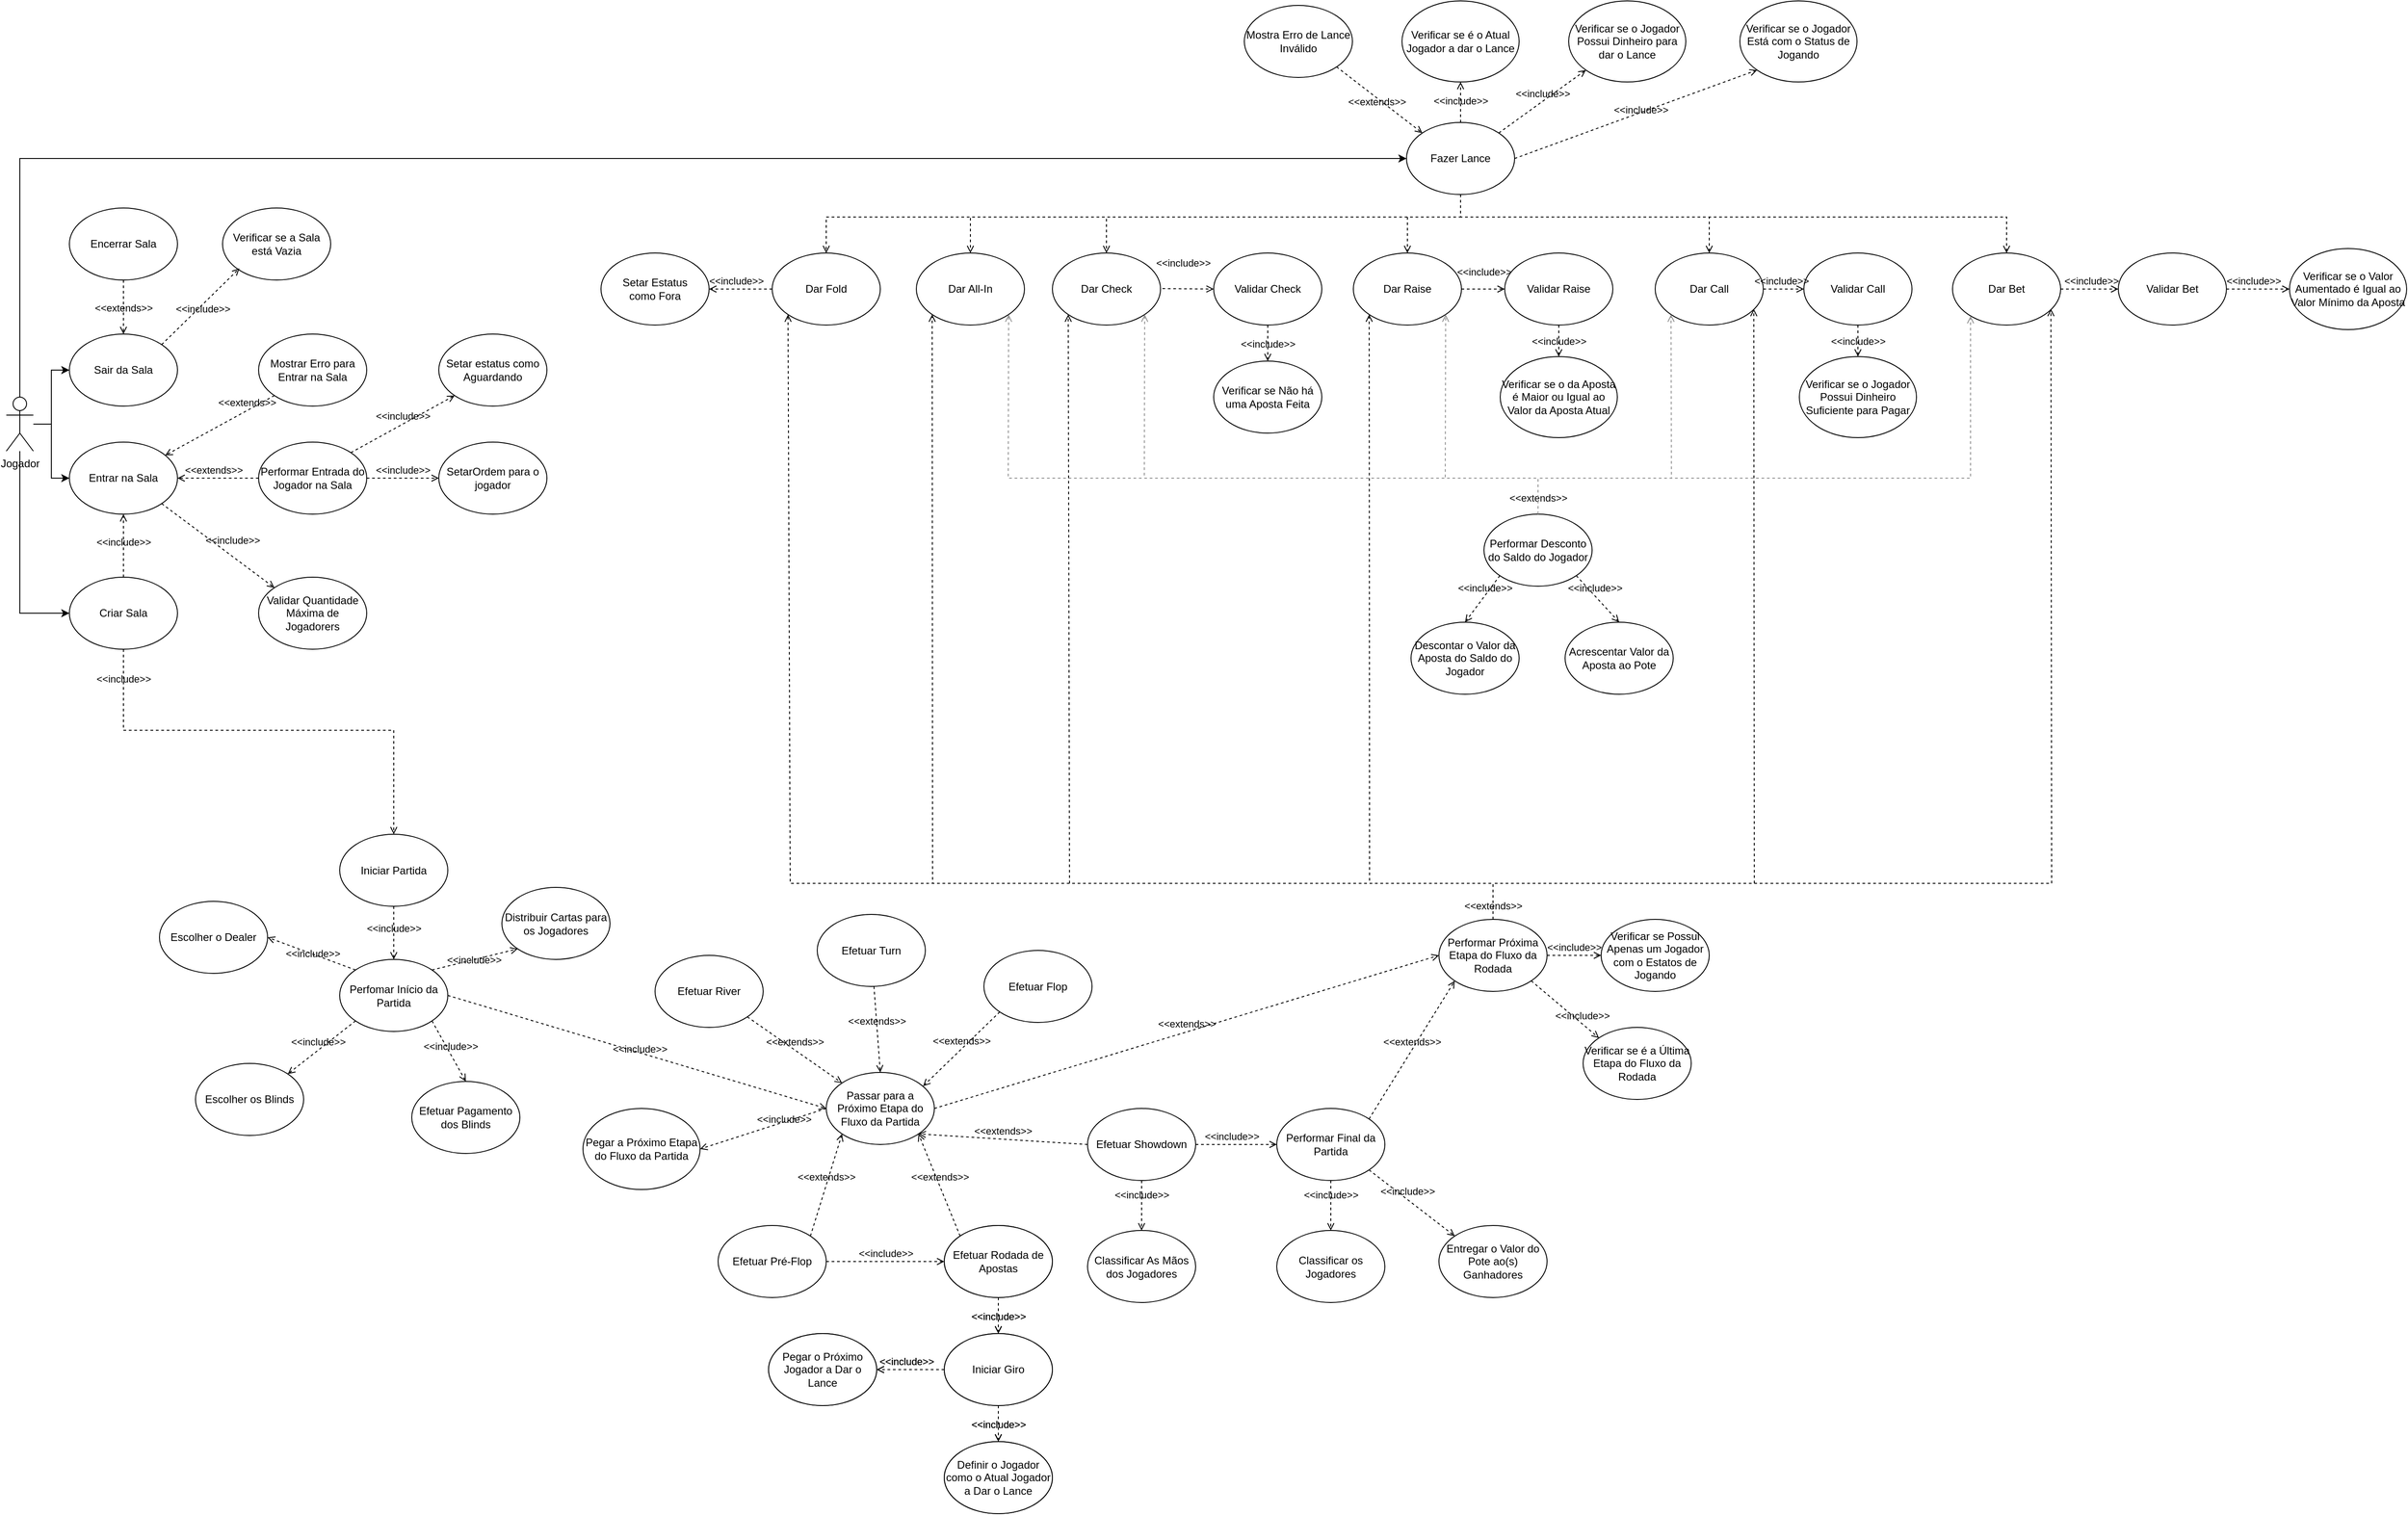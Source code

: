 <mxfile version="21.6.9" type="github">
  <diagram name="Main" id="rut9_6CQOEPtHjp8Rf0L">
    <mxGraphModel dx="1200" dy="1679" grid="1" gridSize="10" guides="1" tooltips="1" connect="1" arrows="1" fold="1" page="1" pageScale="1" pageWidth="850" pageHeight="1100" math="0" shadow="0">
      <root>
        <mxCell id="0" />
        <mxCell id="1" parent="0" />
        <mxCell id="spJ10TGmZAzzF4JB76id-33" style="edgeStyle=orthogonalEdgeStyle;rounded=0;orthogonalLoop=1;jettySize=auto;html=1;entryX=0;entryY=0.5;entryDx=0;entryDy=0;" parent="1" source="spJ10TGmZAzzF4JB76id-1" target="spJ10TGmZAzzF4JB76id-3" edge="1">
          <mxGeometry relative="1" as="geometry" />
        </mxCell>
        <mxCell id="spJ10TGmZAzzF4JB76id-34" style="edgeStyle=orthogonalEdgeStyle;rounded=0;orthogonalLoop=1;jettySize=auto;html=1;entryX=0;entryY=0.5;entryDx=0;entryDy=0;" parent="1" source="spJ10TGmZAzzF4JB76id-1" target="spJ10TGmZAzzF4JB76id-2" edge="1">
          <mxGeometry relative="1" as="geometry">
            <Array as="points">
              <mxPoint x="120" y="340" />
              <mxPoint x="120" y="400" />
            </Array>
          </mxGeometry>
        </mxCell>
        <mxCell id="spJ10TGmZAzzF4JB76id-35" style="edgeStyle=orthogonalEdgeStyle;rounded=0;orthogonalLoop=1;jettySize=auto;html=1;entryX=0;entryY=0.5;entryDx=0;entryDy=0;" parent="1" source="spJ10TGmZAzzF4JB76id-1" target="spJ10TGmZAzzF4JB76id-5" edge="1">
          <mxGeometry relative="1" as="geometry">
            <Array as="points">
              <mxPoint x="85" y="45" />
            </Array>
          </mxGeometry>
        </mxCell>
        <mxCell id="1RWsdQzD09i4ip1Iz8b1-26" style="edgeStyle=orthogonalEdgeStyle;rounded=0;orthogonalLoop=1;jettySize=auto;html=1;entryX=0;entryY=0.5;entryDx=0;entryDy=0;" parent="1" source="spJ10TGmZAzzF4JB76id-1" target="spJ10TGmZAzzF4JB76id-4" edge="1">
          <mxGeometry relative="1" as="geometry">
            <Array as="points">
              <mxPoint x="85" y="550" />
            </Array>
          </mxGeometry>
        </mxCell>
        <mxCell id="spJ10TGmZAzzF4JB76id-1" value="Jogador&lt;br&gt;" style="shape=umlActor;verticalLabelPosition=bottom;verticalAlign=top;html=1;outlineConnect=0;" parent="1" vertex="1">
          <mxGeometry x="70" y="310" width="30" height="60" as="geometry" />
        </mxCell>
        <mxCell id="spJ10TGmZAzzF4JB76id-2" value="Entrar na Sala" style="ellipse;whiteSpace=wrap;html=1;" parent="1" vertex="1">
          <mxGeometry x="140" y="360" width="120" height="80" as="geometry" />
        </mxCell>
        <mxCell id="spJ10TGmZAzzF4JB76id-3" value="Sair da Sala" style="ellipse;whiteSpace=wrap;html=1;" parent="1" vertex="1">
          <mxGeometry x="140" y="240" width="120" height="80" as="geometry" />
        </mxCell>
        <mxCell id="spJ10TGmZAzzF4JB76id-4" value="Criar Sala" style="ellipse;whiteSpace=wrap;html=1;" parent="1" vertex="1">
          <mxGeometry x="140" y="510" width="120" height="80" as="geometry" />
        </mxCell>
        <mxCell id="spJ10TGmZAzzF4JB76id-5" value="Fazer Lance" style="ellipse;whiteSpace=wrap;html=1;" parent="1" vertex="1">
          <mxGeometry x="1624" y="5" width="120" height="80" as="geometry" />
        </mxCell>
        <mxCell id="spJ10TGmZAzzF4JB76id-7" value="Encerrar Sala" style="ellipse;whiteSpace=wrap;html=1;" parent="1" vertex="1">
          <mxGeometry x="140" y="100" width="120" height="80" as="geometry" />
        </mxCell>
        <mxCell id="spJ10TGmZAzzF4JB76id-10" value="Verificar se a Sala está Vazia" style="ellipse;whiteSpace=wrap;html=1;" parent="1" vertex="1">
          <mxGeometry x="310" y="100" width="120" height="80" as="geometry" />
        </mxCell>
        <mxCell id="spJ10TGmZAzzF4JB76id-11" value="Validar Quantidade Máxima de Jogadorers" style="ellipse;whiteSpace=wrap;html=1;" parent="1" vertex="1">
          <mxGeometry x="350" y="510" width="120" height="80" as="geometry" />
        </mxCell>
        <mxCell id="spJ10TGmZAzzF4JB76id-12" value="Mostrar Erro para Entrar na Sala" style="ellipse;whiteSpace=wrap;html=1;" parent="1" vertex="1">
          <mxGeometry x="350" y="240" width="120" height="80" as="geometry" />
        </mxCell>
        <mxCell id="spJ10TGmZAzzF4JB76id-13" value="Mostra Erro de Lance Inválido" style="ellipse;whiteSpace=wrap;html=1;" parent="1" vertex="1">
          <mxGeometry x="1444" y="-125" width="120" height="80" as="geometry" />
        </mxCell>
        <mxCell id="spJ10TGmZAzzF4JB76id-14" value="Verificar se é o Atual Jogador a dar o Lance" style="ellipse;whiteSpace=wrap;html=1;" parent="1" vertex="1">
          <mxGeometry x="1619" y="-130" width="130" height="90" as="geometry" />
        </mxCell>
        <mxCell id="spJ10TGmZAzzF4JB76id-15" value="Verificar se o Jogador Possui Dinheiro para dar o Lance" style="ellipse;whiteSpace=wrap;html=1;" parent="1" vertex="1">
          <mxGeometry x="1804" y="-130" width="130" height="90" as="geometry" />
        </mxCell>
        <mxCell id="spJ10TGmZAzzF4JB76id-16" value="Verificar se o Jogador Está com o Status de Jogando" style="ellipse;whiteSpace=wrap;html=1;" parent="1" vertex="1">
          <mxGeometry x="1994" y="-130" width="130" height="90" as="geometry" />
        </mxCell>
        <mxCell id="spJ10TGmZAzzF4JB76id-17" value="Dar Check" style="ellipse;whiteSpace=wrap;html=1;" parent="1" vertex="1">
          <mxGeometry x="1231" y="150" width="120" height="80" as="geometry" />
        </mxCell>
        <mxCell id="spJ10TGmZAzzF4JB76id-18" value="Dar Fold" style="ellipse;whiteSpace=wrap;html=1;" parent="1" vertex="1">
          <mxGeometry x="920" y="150" width="120" height="80" as="geometry" />
        </mxCell>
        <mxCell id="spJ10TGmZAzzF4JB76id-19" value="Dar Raise" style="ellipse;whiteSpace=wrap;html=1;" parent="1" vertex="1">
          <mxGeometry x="1565" y="150" width="120" height="80" as="geometry" />
        </mxCell>
        <mxCell id="spJ10TGmZAzzF4JB76id-20" value="Dar Call" style="ellipse;whiteSpace=wrap;html=1;" parent="1" vertex="1">
          <mxGeometry x="1900" y="150" width="120" height="80" as="geometry" />
        </mxCell>
        <mxCell id="spJ10TGmZAzzF4JB76id-21" value="Dar All-In" style="ellipse;whiteSpace=wrap;html=1;" parent="1" vertex="1">
          <mxGeometry x="1080" y="150" width="120" height="80" as="geometry" />
        </mxCell>
        <mxCell id="spJ10TGmZAzzF4JB76id-22" value="Dar Bet" style="ellipse;whiteSpace=wrap;html=1;" parent="1" vertex="1">
          <mxGeometry x="2230" y="150" width="120" height="80" as="geometry" />
        </mxCell>
        <mxCell id="spJ10TGmZAzzF4JB76id-23" value="Validar Check" style="ellipse;whiteSpace=wrap;html=1;" parent="1" vertex="1">
          <mxGeometry x="1410" y="150" width="120" height="80" as="geometry" />
        </mxCell>
        <mxCell id="spJ10TGmZAzzF4JB76id-24" value="Validar Raise" style="ellipse;whiteSpace=wrap;html=1;" parent="1" vertex="1">
          <mxGeometry x="1733" y="150" width="120" height="80" as="geometry" />
        </mxCell>
        <mxCell id="spJ10TGmZAzzF4JB76id-25" value="Verificar se Não há uma Aposta Feita" style="ellipse;whiteSpace=wrap;html=1;" parent="1" vertex="1">
          <mxGeometry x="1410" y="270" width="120" height="80" as="geometry" />
        </mxCell>
        <mxCell id="spJ10TGmZAzzF4JB76id-26" value="Verificar se o da Aposta é Maior ou Igual ao Valor da Aposta Atual" style="ellipse;whiteSpace=wrap;html=1;" parent="1" vertex="1">
          <mxGeometry x="1728" y="265" width="130" height="90" as="geometry" />
        </mxCell>
        <mxCell id="spJ10TGmZAzzF4JB76id-27" value="Validar Call" style="ellipse;whiteSpace=wrap;html=1;" parent="1" vertex="1">
          <mxGeometry x="2065" y="150" width="120" height="80" as="geometry" />
        </mxCell>
        <mxCell id="spJ10TGmZAzzF4JB76id-28" value="Verificar se o Jogador Possui Dinheiro Suficiente para Pagar" style="ellipse;whiteSpace=wrap;html=1;" parent="1" vertex="1">
          <mxGeometry x="2060" y="265" width="130" height="90" as="geometry" />
        </mxCell>
        <mxCell id="spJ10TGmZAzzF4JB76id-29" value="Validar Bet" style="ellipse;whiteSpace=wrap;html=1;" parent="1" vertex="1">
          <mxGeometry x="2414" y="150" width="120" height="80" as="geometry" />
        </mxCell>
        <mxCell id="spJ10TGmZAzzF4JB76id-30" value="Verificar se o Valor Aumentado é Igual ao Valor Mínimo da Aposta" style="ellipse;whiteSpace=wrap;html=1;" parent="1" vertex="1">
          <mxGeometry x="2604" y="145" width="130" height="90" as="geometry" />
        </mxCell>
        <mxCell id="spJ10TGmZAzzF4JB76id-47" value="&amp;lt;&amp;lt;extends&amp;gt;&amp;gt;" style="html=1;verticalAlign=bottom;labelBackgroundColor=none;endArrow=open;endFill=0;dashed=1;rounded=0;exitX=0.5;exitY=1;exitDx=0;exitDy=0;entryX=0.5;entryY=0;entryDx=0;entryDy=0;" parent="1" source="spJ10TGmZAzzF4JB76id-7" target="spJ10TGmZAzzF4JB76id-3" edge="1">
          <mxGeometry x="0.333" width="160" relative="1" as="geometry">
            <mxPoint x="220" y="230" as="sourcePoint" />
            <mxPoint x="380" y="230" as="targetPoint" />
            <mxPoint as="offset" />
          </mxGeometry>
        </mxCell>
        <mxCell id="spJ10TGmZAzzF4JB76id-49" value="&amp;lt;&amp;lt;extends&amp;gt;&amp;gt;" style="html=1;verticalAlign=bottom;labelBackgroundColor=none;endArrow=open;endFill=0;dashed=1;rounded=0;exitX=0;exitY=1;exitDx=0;exitDy=0;" parent="1" source="spJ10TGmZAzzF4JB76id-12" target="spJ10TGmZAzzF4JB76id-2" edge="1">
          <mxGeometry x="-0.5" width="160" relative="1" as="geometry">
            <mxPoint x="345" y="420.0" as="sourcePoint" />
            <mxPoint x="505" y="420.0" as="targetPoint" />
            <mxPoint as="offset" />
          </mxGeometry>
        </mxCell>
        <mxCell id="spJ10TGmZAzzF4JB76id-50" value="&amp;lt;&amp;lt;include&amp;gt;&amp;gt;" style="html=1;verticalAlign=bottom;labelBackgroundColor=none;endArrow=open;endFill=0;dashed=1;rounded=0;" parent="1" target="spJ10TGmZAzzF4JB76id-2" edge="1">
          <mxGeometry x="-0.143" width="160" relative="1" as="geometry">
            <mxPoint x="200" y="510" as="sourcePoint" />
            <mxPoint x="450" y="480.0" as="targetPoint" />
            <mxPoint as="offset" />
          </mxGeometry>
        </mxCell>
        <mxCell id="spJ10TGmZAzzF4JB76id-53" value="&amp;lt;&amp;lt;include&amp;gt;&amp;gt;" style="html=1;verticalAlign=bottom;labelBackgroundColor=none;endArrow=open;endFill=0;dashed=1;rounded=0;entryX=0;entryY=0;entryDx=0;entryDy=0;exitX=1;exitY=1;exitDx=0;exitDy=0;" parent="1" source="spJ10TGmZAzzF4JB76id-2" target="spJ10TGmZAzzF4JB76id-11" edge="1">
          <mxGeometry x="0.188" y="7" width="160" relative="1" as="geometry">
            <mxPoint x="230" y="510" as="sourcePoint" />
            <mxPoint x="210" y="500" as="targetPoint" />
            <mxPoint as="offset" />
            <Array as="points" />
          </mxGeometry>
        </mxCell>
        <mxCell id="spJ10TGmZAzzF4JB76id-55" value="&amp;lt;&amp;lt;extends&amp;gt;&amp;gt;" style="html=1;verticalAlign=bottom;labelBackgroundColor=none;endArrow=open;endFill=0;dashed=1;rounded=0;entryX=0;entryY=0;entryDx=0;entryDy=0;exitX=1;exitY=1;exitDx=0;exitDy=0;" parent="1" source="spJ10TGmZAzzF4JB76id-13" target="spJ10TGmZAzzF4JB76id-5" edge="1">
          <mxGeometry x="0.075" y="-10" width="160" relative="1" as="geometry">
            <mxPoint x="1504" y="-40" as="sourcePoint" />
            <mxPoint x="1584" y="-10" as="targetPoint" />
            <mxPoint as="offset" />
          </mxGeometry>
        </mxCell>
        <mxCell id="spJ10TGmZAzzF4JB76id-56" value="&amp;lt;&amp;lt;include&amp;gt;&amp;gt;" style="html=1;verticalAlign=bottom;labelBackgroundColor=none;endArrow=open;endFill=0;dashed=1;rounded=0;exitX=0.5;exitY=0;exitDx=0;exitDy=0;" parent="1" source="spJ10TGmZAzzF4JB76id-5" target="spJ10TGmZAzzF4JB76id-14" edge="1">
          <mxGeometry x="-0.333" width="160" relative="1" as="geometry">
            <mxPoint x="1704" y="40.0" as="sourcePoint" />
            <mxPoint x="1864" y="40.0" as="targetPoint" />
            <mxPoint as="offset" />
          </mxGeometry>
        </mxCell>
        <mxCell id="spJ10TGmZAzzF4JB76id-57" value="&amp;lt;&amp;lt;include&amp;gt;&amp;gt;" style="html=1;verticalAlign=bottom;labelBackgroundColor=none;endArrow=open;endFill=0;dashed=1;rounded=0;exitX=1;exitY=0.5;exitDx=0;exitDy=0;entryX=0;entryY=1;entryDx=0;entryDy=0;" parent="1" source="spJ10TGmZAzzF4JB76id-5" target="spJ10TGmZAzzF4JB76id-16" edge="1">
          <mxGeometry x="0.026" y="-6" width="160" relative="1" as="geometry">
            <mxPoint x="1704" y="40.0" as="sourcePoint" />
            <mxPoint x="1804" y="45" as="targetPoint" />
            <mxPoint as="offset" />
          </mxGeometry>
        </mxCell>
        <mxCell id="spJ10TGmZAzzF4JB76id-59" value="&amp;lt;&amp;lt;include&amp;gt;&amp;gt;" style="html=1;verticalAlign=bottom;labelBackgroundColor=none;endArrow=open;endFill=0;dashed=1;rounded=0;exitX=1;exitY=0;exitDx=0;exitDy=0;entryX=0;entryY=1;entryDx=0;entryDy=0;" parent="1" source="spJ10TGmZAzzF4JB76id-5" target="spJ10TGmZAzzF4JB76id-15" edge="1">
          <mxGeometry width="160" relative="1" as="geometry">
            <mxPoint x="1704" y="40.0" as="sourcePoint" />
            <mxPoint x="1864" y="40.0" as="targetPoint" />
          </mxGeometry>
        </mxCell>
        <mxCell id="spJ10TGmZAzzF4JB76id-60" value="&amp;lt;&amp;lt;include&amp;gt;&amp;gt;" style="html=1;verticalAlign=bottom;labelBackgroundColor=none;endArrow=open;endFill=0;dashed=1;rounded=0;entryX=0.156;entryY=0.838;entryDx=0;entryDy=0;entryPerimeter=0;exitX=1;exitY=0;exitDx=0;exitDy=0;" parent="1" source="spJ10TGmZAzzF4JB76id-3" target="spJ10TGmZAzzF4JB76id-10" edge="1">
          <mxGeometry x="-0.105" y="-10" width="160" relative="1" as="geometry">
            <mxPoint x="200" y="210.0" as="sourcePoint" />
            <mxPoint x="360" y="210.0" as="targetPoint" />
            <mxPoint as="offset" />
          </mxGeometry>
        </mxCell>
        <mxCell id="spJ10TGmZAzzF4JB76id-85" value="&amp;lt;&amp;lt;include&amp;gt;&amp;gt;" style="html=1;verticalAlign=bottom;labelBackgroundColor=none;endArrow=open;endFill=0;dashed=1;rounded=0;exitX=1.018;exitY=0.494;exitDx=0;exitDy=0;entryX=0;entryY=0.5;entryDx=0;entryDy=0;exitPerimeter=0;" parent="1" source="spJ10TGmZAzzF4JB76id-17" target="spJ10TGmZAzzF4JB76id-23" edge="1">
          <mxGeometry x="-0.214" y="20" width="160" relative="1" as="geometry">
            <mxPoint x="1309" y="230" as="sourcePoint" />
            <mxPoint x="1309" y="270" as="targetPoint" />
            <mxPoint as="offset" />
          </mxGeometry>
        </mxCell>
        <mxCell id="spJ10TGmZAzzF4JB76id-86" value="&amp;lt;&amp;lt;include&amp;gt;&amp;gt;" style="html=1;verticalAlign=bottom;labelBackgroundColor=none;endArrow=open;endFill=0;dashed=1;rounded=0;exitX=1;exitY=0.5;exitDx=0;exitDy=0;entryX=0;entryY=0.5;entryDx=0;entryDy=0;" parent="1" source="spJ10TGmZAzzF4JB76id-19" target="spJ10TGmZAzzF4JB76id-24" edge="1">
          <mxGeometry x="0.042" y="10" width="160" relative="1" as="geometry">
            <mxPoint x="1624.78" y="230" as="sourcePoint" />
            <mxPoint x="1624.78" y="270" as="targetPoint" />
            <mxPoint as="offset" />
          </mxGeometry>
        </mxCell>
        <mxCell id="spJ10TGmZAzzF4JB76id-87" value="&amp;lt;&amp;lt;include&amp;gt;&amp;gt;" style="html=1;verticalAlign=bottom;labelBackgroundColor=none;endArrow=open;endFill=0;dashed=1;rounded=0;exitX=1;exitY=0.5;exitDx=0;exitDy=0;entryX=0;entryY=0.5;entryDx=0;entryDy=0;" parent="1" source="spJ10TGmZAzzF4JB76id-20" target="spJ10TGmZAzzF4JB76id-27" edge="1">
          <mxGeometry x="-0.111" width="160" relative="1" as="geometry">
            <mxPoint x="1965.78" y="230" as="sourcePoint" />
            <mxPoint x="1965.78" y="270" as="targetPoint" />
            <mxPoint as="offset" />
          </mxGeometry>
        </mxCell>
        <mxCell id="spJ10TGmZAzzF4JB76id-88" value="&amp;lt;&amp;lt;include&amp;gt;&amp;gt;" style="html=1;verticalAlign=bottom;labelBackgroundColor=none;endArrow=open;endFill=0;dashed=1;rounded=0;exitX=1;exitY=0.5;exitDx=0;exitDy=0;entryX=0;entryY=0.5;entryDx=0;entryDy=0;" parent="1" source="spJ10TGmZAzzF4JB76id-22" target="spJ10TGmZAzzF4JB76id-29" edge="1">
          <mxGeometry x="0.062" width="160" relative="1" as="geometry">
            <mxPoint x="2368" y="190" as="sourcePoint" />
            <mxPoint x="2394" y="190" as="targetPoint" />
            <mxPoint as="offset" />
          </mxGeometry>
        </mxCell>
        <mxCell id="spJ10TGmZAzzF4JB76id-89" value="&amp;lt;&amp;lt;include&amp;gt;&amp;gt;" style="html=1;verticalAlign=bottom;labelBackgroundColor=none;endArrow=open;endFill=0;dashed=1;rounded=0;exitX=0.5;exitY=1;exitDx=0;exitDy=0;entryX=0.5;entryY=0;entryDx=0;entryDy=0;" parent="1" source="spJ10TGmZAzzF4JB76id-23" target="spJ10TGmZAzzF4JB76id-25" edge="1">
          <mxGeometry x="0.5" width="160" relative="1" as="geometry">
            <mxPoint x="1308.79" y="350" as="sourcePoint" />
            <mxPoint x="1308.79" y="390" as="targetPoint" />
            <mxPoint as="offset" />
          </mxGeometry>
        </mxCell>
        <mxCell id="spJ10TGmZAzzF4JB76id-90" value="&amp;lt;&amp;lt;include&amp;gt;&amp;gt;" style="html=1;verticalAlign=bottom;labelBackgroundColor=none;endArrow=open;endFill=0;dashed=1;rounded=0;exitX=0.5;exitY=1;exitDx=0;exitDy=0;" parent="1" source="spJ10TGmZAzzF4JB76id-24" target="spJ10TGmZAzzF4JB76id-26" edge="1">
          <mxGeometry x="0.5" width="160" relative="1" as="geometry">
            <mxPoint x="1636.79" y="350" as="sourcePoint" />
            <mxPoint x="1636.79" y="390" as="targetPoint" />
            <mxPoint as="offset" />
          </mxGeometry>
        </mxCell>
        <mxCell id="spJ10TGmZAzzF4JB76id-92" value="&amp;lt;&amp;lt;include&amp;gt;&amp;gt;" style="html=1;verticalAlign=bottom;labelBackgroundColor=none;endArrow=open;endFill=0;dashed=1;rounded=0;exitX=0.5;exitY=1;exitDx=0;exitDy=0;" parent="1" source="spJ10TGmZAzzF4JB76id-27" target="spJ10TGmZAzzF4JB76id-28" edge="1">
          <mxGeometry x="0.5" width="160" relative="1" as="geometry">
            <mxPoint x="1965.79" y="350" as="sourcePoint" />
            <mxPoint x="1965.79" y="390" as="targetPoint" />
            <mxPoint as="offset" />
          </mxGeometry>
        </mxCell>
        <mxCell id="spJ10TGmZAzzF4JB76id-93" value="&amp;lt;&amp;lt;include&amp;gt;&amp;gt;" style="html=1;verticalAlign=bottom;labelBackgroundColor=none;endArrow=open;endFill=0;dashed=1;rounded=0;exitX=1;exitY=0.5;exitDx=0;exitDy=0;entryX=0;entryY=0.5;entryDx=0;entryDy=0;" parent="1" source="spJ10TGmZAzzF4JB76id-29" target="spJ10TGmZAzzF4JB76id-30" edge="1">
          <mxGeometry x="-0.143" width="160" relative="1" as="geometry">
            <mxPoint x="2307.79" y="350" as="sourcePoint" />
            <mxPoint x="2307.79" y="390" as="targetPoint" />
            <mxPoint as="offset" />
          </mxGeometry>
        </mxCell>
        <mxCell id="Qw0UoMi4cONuNXKJgJ-A-1" value="Setar estatus como Aguardando" style="ellipse;whiteSpace=wrap;html=1;" parent="1" vertex="1">
          <mxGeometry x="550" y="240" width="120" height="80" as="geometry" />
        </mxCell>
        <mxCell id="Qw0UoMi4cONuNXKJgJ-A-2" value="&amp;lt;&amp;lt;extends&amp;gt;&amp;gt;" style="html=1;verticalAlign=bottom;labelBackgroundColor=none;endArrow=open;endFill=0;dashed=1;rounded=0;exitX=0;exitY=0.5;exitDx=0;exitDy=0;entryX=1;entryY=0.5;entryDx=0;entryDy=0;" parent="1" source="Qw0UoMi4cONuNXKJgJ-A-7" target="spJ10TGmZAzzF4JB76id-2" edge="1">
          <mxGeometry x="0.111" width="160" relative="1" as="geometry">
            <mxPoint x="380" y="450" as="sourcePoint" />
            <mxPoint x="540" y="450" as="targetPoint" />
            <mxPoint as="offset" />
          </mxGeometry>
        </mxCell>
        <mxCell id="Qw0UoMi4cONuNXKJgJ-A-3" value="SetarOrdem para o jogador" style="ellipse;whiteSpace=wrap;html=1;" parent="1" vertex="1">
          <mxGeometry x="550" y="360" width="120" height="80" as="geometry" />
        </mxCell>
        <mxCell id="Qw0UoMi4cONuNXKJgJ-A-7" value="Performar Entrada do Jogador na Sala" style="ellipse;whiteSpace=wrap;html=1;" parent="1" vertex="1">
          <mxGeometry x="350" y="360" width="120" height="80" as="geometry" />
        </mxCell>
        <mxCell id="Qw0UoMi4cONuNXKJgJ-A-9" value="&amp;lt;&amp;lt;include&amp;gt;&amp;gt;" style="html=1;verticalAlign=bottom;labelBackgroundColor=none;endArrow=open;endFill=0;dashed=1;rounded=0;exitX=1;exitY=0;exitDx=0;exitDy=0;entryX=0;entryY=1;entryDx=0;entryDy=0;" parent="1" source="Qw0UoMi4cONuNXKJgJ-A-7" target="Qw0UoMi4cONuNXKJgJ-A-1" edge="1">
          <mxGeometry width="160" relative="1" as="geometry">
            <mxPoint x="680" y="360.0" as="sourcePoint" />
            <mxPoint x="840" y="360.0" as="targetPoint" />
          </mxGeometry>
        </mxCell>
        <mxCell id="Qw0UoMi4cONuNXKJgJ-A-10" value="&amp;lt;&amp;lt;include&amp;gt;&amp;gt;" style="html=1;verticalAlign=bottom;labelBackgroundColor=none;endArrow=open;endFill=0;dashed=1;rounded=0;exitX=1;exitY=0.5;exitDx=0;exitDy=0;" parent="1" source="Qw0UoMi4cONuNXKJgJ-A-7" target="Qw0UoMi4cONuNXKJgJ-A-3" edge="1">
          <mxGeometry width="160" relative="1" as="geometry">
            <mxPoint x="480" y="410" as="sourcePoint" />
            <mxPoint x="550" y="410" as="targetPoint" />
            <mxPoint as="offset" />
          </mxGeometry>
        </mxCell>
        <mxCell id="1RWsdQzD09i4ip1Iz8b1-1" value="Setar Estatus como&amp;nbsp;Fora" style="ellipse;whiteSpace=wrap;html=1;" parent="1" vertex="1">
          <mxGeometry x="730" y="150" width="120" height="80" as="geometry" />
        </mxCell>
        <mxCell id="1RWsdQzD09i4ip1Iz8b1-3" value="&amp;lt;&amp;lt;include&amp;gt;&amp;gt;" style="html=1;verticalAlign=bottom;labelBackgroundColor=none;endArrow=open;endFill=0;dashed=1;rounded=0;exitX=0;exitY=0.5;exitDx=0;exitDy=0;entryX=1;entryY=0.5;entryDx=0;entryDy=0;" parent="1" source="spJ10TGmZAzzF4JB76id-18" target="1RWsdQzD09i4ip1Iz8b1-1" edge="1">
          <mxGeometry x="0.143" width="160" relative="1" as="geometry">
            <mxPoint x="1118.79" y="390" as="sourcePoint" />
            <mxPoint x="1118.79" y="430" as="targetPoint" />
            <mxPoint as="offset" />
          </mxGeometry>
        </mxCell>
        <mxCell id="1RWsdQzD09i4ip1Iz8b1-4" value="Iniciar Partida" style="ellipse;whiteSpace=wrap;html=1;" parent="1" vertex="1">
          <mxGeometry x="440" y="795.5" width="120" height="80" as="geometry" />
        </mxCell>
        <mxCell id="1RWsdQzD09i4ip1Iz8b1-5" value="Escolher o Dealer" style="ellipse;whiteSpace=wrap;html=1;" parent="1" vertex="1">
          <mxGeometry x="240" y="870" width="120" height="80" as="geometry" />
        </mxCell>
        <mxCell id="1RWsdQzD09i4ip1Iz8b1-6" value="Escolher os Blinds" style="ellipse;whiteSpace=wrap;html=1;" parent="1" vertex="1">
          <mxGeometry x="280" y="1050" width="120" height="80" as="geometry" />
        </mxCell>
        <mxCell id="1RWsdQzD09i4ip1Iz8b1-8" value="Perfomar Início da Partida" style="ellipse;whiteSpace=wrap;html=1;" parent="1" vertex="1">
          <mxGeometry x="440" y="934.5" width="120" height="80" as="geometry" />
        </mxCell>
        <mxCell id="1RWsdQzD09i4ip1Iz8b1-9" value="Efetuar Pagamento dos&amp;nbsp;Blinds" style="ellipse;whiteSpace=wrap;html=1;" parent="1" vertex="1">
          <mxGeometry x="520" y="1070" width="120" height="80" as="geometry" />
        </mxCell>
        <mxCell id="1RWsdQzD09i4ip1Iz8b1-10" value="Distribuir Cartas para os Jogadores" style="ellipse;whiteSpace=wrap;html=1;" parent="1" vertex="1">
          <mxGeometry x="620" y="854.5" width="120" height="80" as="geometry" />
        </mxCell>
        <mxCell id="1RWsdQzD09i4ip1Iz8b1-11" value="Efetuar Pré-Flop" style="ellipse;whiteSpace=wrap;html=1;" parent="1" vertex="1">
          <mxGeometry x="860" y="1230" width="120" height="80" as="geometry" />
        </mxCell>
        <mxCell id="1RWsdQzD09i4ip1Iz8b1-12" value="Efetuar Flop" style="ellipse;whiteSpace=wrap;html=1;" parent="1" vertex="1">
          <mxGeometry x="1155" y="924.5" width="120" height="80" as="geometry" />
        </mxCell>
        <mxCell id="1RWsdQzD09i4ip1Iz8b1-13" value="Efetuar Rodada de Apostas" style="ellipse;whiteSpace=wrap;html=1;" parent="1" vertex="1">
          <mxGeometry x="1111" y="1230" width="120" height="80" as="geometry" />
        </mxCell>
        <mxCell id="1RWsdQzD09i4ip1Iz8b1-14" value="Efetuar Turn" style="ellipse;whiteSpace=wrap;html=1;" parent="1" vertex="1">
          <mxGeometry x="970" y="884.5" width="120" height="80" as="geometry" />
        </mxCell>
        <mxCell id="1RWsdQzD09i4ip1Iz8b1-15" value="Efetuar River" style="ellipse;whiteSpace=wrap;html=1;" parent="1" vertex="1">
          <mxGeometry x="790" y="930" width="120" height="80" as="geometry" />
        </mxCell>
        <mxCell id="1RWsdQzD09i4ip1Iz8b1-16" value="Efetuar Showdown" style="ellipse;whiteSpace=wrap;html=1;" parent="1" vertex="1">
          <mxGeometry x="1270" y="1100" width="120" height="80" as="geometry" />
        </mxCell>
        <mxCell id="1RWsdQzD09i4ip1Iz8b1-17" value="&amp;lt;&amp;lt;include&amp;gt;&amp;gt;" style="html=1;verticalAlign=bottom;labelBackgroundColor=none;endArrow=open;endFill=0;dashed=1;rounded=0;exitX=0.5;exitY=1;exitDx=0;exitDy=0;entryX=0.5;entryY=0;entryDx=0;entryDy=0;" parent="1" source="spJ10TGmZAzzF4JB76id-4" target="1RWsdQzD09i4ip1Iz8b1-4" edge="1">
          <mxGeometry x="-0.833" width="160" relative="1" as="geometry">
            <mxPoint x="210" y="520" as="sourcePoint" />
            <mxPoint x="260" y="600" as="targetPoint" />
            <mxPoint as="offset" />
            <Array as="points">
              <mxPoint x="200" y="680" />
              <mxPoint x="500" y="680" />
            </Array>
          </mxGeometry>
        </mxCell>
        <mxCell id="1RWsdQzD09i4ip1Iz8b1-18" value="&amp;lt;&amp;lt;include&amp;gt;&amp;gt;" style="html=1;verticalAlign=bottom;labelBackgroundColor=none;endArrow=open;endFill=0;dashed=1;rounded=0;exitX=0.5;exitY=1;exitDx=0;exitDy=0;" parent="1" source="1RWsdQzD09i4ip1Iz8b1-4" target="1RWsdQzD09i4ip1Iz8b1-8" edge="1">
          <mxGeometry x="0.114" width="160" relative="1" as="geometry">
            <mxPoint x="790" y="905.5" as="sourcePoint" />
            <mxPoint x="440" y="815.5" as="targetPoint" />
            <mxPoint as="offset" />
          </mxGeometry>
        </mxCell>
        <mxCell id="1RWsdQzD09i4ip1Iz8b1-28" value="&amp;lt;&amp;lt;include&amp;gt;&amp;gt;" style="html=1;verticalAlign=bottom;labelBackgroundColor=none;endArrow=open;endFill=0;dashed=1;rounded=0;exitX=0;exitY=0;exitDx=0;exitDy=0;entryX=1;entryY=0.5;entryDx=0;entryDy=0;" parent="1" source="1RWsdQzD09i4ip1Iz8b1-8" target="1RWsdQzD09i4ip1Iz8b1-5" edge="1">
          <mxGeometry x="-0.09" y="8" width="160" relative="1" as="geometry">
            <mxPoint x="510" y="885.5" as="sourcePoint" />
            <mxPoint x="510" y="944.5" as="targetPoint" />
            <mxPoint as="offset" />
          </mxGeometry>
        </mxCell>
        <mxCell id="1RWsdQzD09i4ip1Iz8b1-30" value="&amp;lt;&amp;lt;include&amp;gt;&amp;gt;" style="html=1;verticalAlign=bottom;labelBackgroundColor=none;endArrow=open;endFill=0;dashed=1;rounded=0;exitX=0;exitY=1;exitDx=0;exitDy=0;entryX=1;entryY=0;entryDx=0;entryDy=0;" parent="1" source="1RWsdQzD09i4ip1Iz8b1-8" target="1RWsdQzD09i4ip1Iz8b1-6" edge="1">
          <mxGeometry x="0.114" width="160" relative="1" as="geometry">
            <mxPoint x="450" y="984.5" as="sourcePoint" />
            <mxPoint x="350" y="984.5" as="targetPoint" />
            <mxPoint as="offset" />
          </mxGeometry>
        </mxCell>
        <mxCell id="1RWsdQzD09i4ip1Iz8b1-31" value="&amp;lt;&amp;lt;include&amp;gt;&amp;gt;" style="html=1;verticalAlign=bottom;labelBackgroundColor=none;endArrow=open;endFill=0;dashed=1;rounded=0;entryX=0.5;entryY=0;entryDx=0;entryDy=0;exitX=1;exitY=1;exitDx=0;exitDy=0;" parent="1" source="1RWsdQzD09i4ip1Iz8b1-8" target="1RWsdQzD09i4ip1Iz8b1-9" edge="1">
          <mxGeometry x="0.114" width="160" relative="1" as="geometry">
            <mxPoint x="500" y="1014.5" as="sourcePoint" />
            <mxPoint x="332" y="1086.5" as="targetPoint" />
            <mxPoint as="offset" />
          </mxGeometry>
        </mxCell>
        <mxCell id="1RWsdQzD09i4ip1Iz8b1-32" value="&amp;lt;&amp;lt;include&amp;gt;&amp;gt;" style="html=1;verticalAlign=bottom;labelBackgroundColor=none;endArrow=open;endFill=0;dashed=1;rounded=0;exitX=1;exitY=0;exitDx=0;exitDy=0;entryX=0;entryY=1;entryDx=0;entryDy=0;" parent="1" source="1RWsdQzD09i4ip1Iz8b1-8" target="1RWsdQzD09i4ip1Iz8b1-10" edge="1">
          <mxGeometry x="-0.063" y="-9" width="160" relative="1" as="geometry">
            <mxPoint x="468" y="1012.5" as="sourcePoint" />
            <mxPoint x="412" y="1086.5" as="targetPoint" />
            <mxPoint as="offset" />
          </mxGeometry>
        </mxCell>
        <mxCell id="1RWsdQzD09i4ip1Iz8b1-35" value="Passar para a Próximo Etapa do Fluxo da Partida" style="ellipse;whiteSpace=wrap;html=1;" parent="1" vertex="1">
          <mxGeometry x="980" y="1060" width="120" height="80" as="geometry" />
        </mxCell>
        <mxCell id="1RWsdQzD09i4ip1Iz8b1-36" value="Pegar a Próximo Etapa do Fluxo da Partida" style="ellipse;whiteSpace=wrap;html=1;" parent="1" vertex="1">
          <mxGeometry x="710" y="1100" width="130" height="90" as="geometry" />
        </mxCell>
        <mxCell id="1RWsdQzD09i4ip1Iz8b1-37" value="&amp;lt;&amp;lt;include&amp;gt;&amp;gt;" style="html=1;verticalAlign=bottom;labelBackgroundColor=none;endArrow=open;endFill=0;dashed=1;rounded=0;exitX=1;exitY=0.5;exitDx=0;exitDy=0;entryX=0;entryY=0.5;entryDx=0;entryDy=0;" parent="1" target="1RWsdQzD09i4ip1Iz8b1-35" edge="1" source="1RWsdQzD09i4ip1Iz8b1-8">
          <mxGeometry x="0.021" y="-5" width="160" relative="1" as="geometry">
            <mxPoint x="591" y="820" as="sourcePoint" />
            <mxPoint x="679" y="911" as="targetPoint" />
            <mxPoint as="offset" />
          </mxGeometry>
        </mxCell>
        <mxCell id="1RWsdQzD09i4ip1Iz8b1-38" value="&amp;lt;&amp;lt;include&amp;gt;&amp;gt;" style="html=1;verticalAlign=bottom;labelBackgroundColor=none;endArrow=open;endFill=0;dashed=1;rounded=0;exitX=0;exitY=0.5;exitDx=0;exitDy=0;entryX=1;entryY=0.5;entryDx=0;entryDy=0;" parent="1" source="1RWsdQzD09i4ip1Iz8b1-35" target="1RWsdQzD09i4ip1Iz8b1-36" edge="1">
          <mxGeometry x="-0.303" y="6" width="160" relative="1" as="geometry">
            <mxPoint x="772" y="1092" as="sourcePoint" />
            <mxPoint x="950" y="1040" as="targetPoint" />
            <mxPoint as="offset" />
          </mxGeometry>
        </mxCell>
        <mxCell id="1RWsdQzD09i4ip1Iz8b1-39" value="&amp;lt;&amp;lt;extends&amp;gt;&amp;gt;" style="html=1;verticalAlign=bottom;labelBackgroundColor=none;endArrow=open;endFill=0;dashed=1;rounded=0;exitX=1;exitY=0;exitDx=0;exitDy=0;entryX=0;entryY=1;entryDx=0;entryDy=0;" parent="1" source="1RWsdQzD09i4ip1Iz8b1-11" target="1RWsdQzD09i4ip1Iz8b1-35" edge="1">
          <mxGeometry width="160" relative="1" as="geometry">
            <mxPoint x="1212" y="1280" as="sourcePoint" />
            <mxPoint x="1372" y="1280" as="targetPoint" />
          </mxGeometry>
        </mxCell>
        <mxCell id="1RWsdQzD09i4ip1Iz8b1-40" value="&amp;lt;&amp;lt;extends&amp;gt;&amp;gt;" style="html=1;verticalAlign=bottom;labelBackgroundColor=none;endArrow=open;endFill=0;dashed=1;rounded=0;exitX=0;exitY=0;exitDx=0;exitDy=0;entryX=1;entryY=1;entryDx=0;entryDy=0;" parent="1" source="nGyq8Bxn8HwhKrmaXoKY-13" target="1RWsdQzD09i4ip1Iz8b1-35" edge="1">
          <mxGeometry width="160" relative="1" as="geometry">
            <mxPoint x="1244" y="1320" as="sourcePoint" />
            <mxPoint x="1164" y="1140" as="targetPoint" />
          </mxGeometry>
        </mxCell>
        <mxCell id="1RWsdQzD09i4ip1Iz8b1-42" value="&amp;lt;&amp;lt;extends&amp;gt;&amp;gt;" style="html=1;verticalAlign=bottom;labelBackgroundColor=none;endArrow=open;endFill=0;dashed=1;rounded=0;exitX=0;exitY=1;exitDx=0;exitDy=0;entryX=0.896;entryY=0.19;entryDx=0;entryDy=0;entryPerimeter=0;" parent="1" source="1RWsdQzD09i4ip1Iz8b1-12" target="1RWsdQzD09i4ip1Iz8b1-35" edge="1">
          <mxGeometry width="160" relative="1" as="geometry">
            <mxPoint x="1222" y="1255" as="sourcePoint" />
            <mxPoint x="1212" y="1185" as="targetPoint" />
          </mxGeometry>
        </mxCell>
        <mxCell id="1RWsdQzD09i4ip1Iz8b1-43" value="&amp;lt;&amp;lt;extends&amp;gt;&amp;gt;" style="html=1;verticalAlign=bottom;labelBackgroundColor=none;endArrow=open;endFill=0;dashed=1;rounded=0;entryX=0.5;entryY=0;entryDx=0;entryDy=0;" parent="1" source="1RWsdQzD09i4ip1Iz8b1-14" target="1RWsdQzD09i4ip1Iz8b1-35" edge="1">
          <mxGeometry width="160" relative="1" as="geometry">
            <mxPoint x="1284" y="1262" as="sourcePoint" />
            <mxPoint x="1040" y="1060" as="targetPoint" />
          </mxGeometry>
        </mxCell>
        <mxCell id="1RWsdQzD09i4ip1Iz8b1-44" value="&amp;lt;&amp;lt;extends&amp;gt;&amp;gt;" style="html=1;verticalAlign=bottom;labelBackgroundColor=none;endArrow=open;endFill=0;dashed=1;rounded=0;exitX=1;exitY=1;exitDx=0;exitDy=0;entryX=0;entryY=0;entryDx=0;entryDy=0;" parent="1" source="1RWsdQzD09i4ip1Iz8b1-15" target="1RWsdQzD09i4ip1Iz8b1-35" edge="1">
          <mxGeometry width="160" relative="1" as="geometry">
            <mxPoint x="1347" y="1174" as="sourcePoint" />
            <mxPoint x="1040" y="1060" as="targetPoint" />
          </mxGeometry>
        </mxCell>
        <mxCell id="1RWsdQzD09i4ip1Iz8b1-45" value="&amp;lt;&amp;lt;extends&amp;gt;&amp;gt;" style="html=1;verticalAlign=bottom;labelBackgroundColor=none;endArrow=open;endFill=0;dashed=1;rounded=0;entryX=1;entryY=1;entryDx=0;entryDy=0;exitX=0;exitY=0.5;exitDx=0;exitDy=0;" parent="1" source="1RWsdQzD09i4ip1Iz8b1-16" target="1RWsdQzD09i4ip1Iz8b1-35" edge="1">
          <mxGeometry width="160" relative="1" as="geometry">
            <mxPoint x="1344" y="1098" as="sourcePoint" />
            <mxPoint x="1194" y="1132" as="targetPoint" />
          </mxGeometry>
        </mxCell>
        <mxCell id="foDKCtwqyYn08w0a8QwE-2" value="Performar Desconto do Saldo do Jogador" style="ellipse;whiteSpace=wrap;html=1;" parent="1" vertex="1">
          <mxGeometry x="1710" y="440" width="120" height="80" as="geometry" />
        </mxCell>
        <mxCell id="foDKCtwqyYn08w0a8QwE-7" value="" style="html=1;verticalAlign=bottom;labelBackgroundColor=none;endArrow=open;endFill=0;dashed=1;rounded=0;exitX=0.5;exitY=0;exitDx=0;exitDy=0;entryX=1;entryY=1;entryDx=0;entryDy=0;strokeColor=#919191;fillColor=#BFBFBF;" parent="1" source="foDKCtwqyYn08w0a8QwE-2" target="spJ10TGmZAzzF4JB76id-21" edge="1">
          <mxGeometry width="160" relative="1" as="geometry">
            <mxPoint x="1910" y="310" as="sourcePoint" />
            <mxPoint x="1750" y="310" as="targetPoint" />
            <Array as="points">
              <mxPoint x="1770" y="400" />
              <mxPoint x="1182" y="400" />
            </Array>
          </mxGeometry>
        </mxCell>
        <mxCell id="foDKCtwqyYn08w0a8QwE-8" value="&amp;lt;&amp;lt;extends&amp;gt;&amp;gt;" style="html=1;verticalAlign=bottom;labelBackgroundColor=none;endArrow=open;endFill=0;dashed=1;rounded=0;exitX=0.5;exitY=0;exitDx=0;exitDy=0;entryX=1;entryY=1;entryDx=0;entryDy=0;strokeColor=#919191;fillColor=#BFBFBF;" parent="1" source="foDKCtwqyYn08w0a8QwE-2" target="spJ10TGmZAzzF4JB76id-17" edge="1">
          <mxGeometry x="-0.973" width="160" relative="1" as="geometry">
            <mxPoint x="1720" y="530" as="sourcePoint" />
            <mxPoint x="1150" y="240" as="targetPoint" />
            <Array as="points">
              <mxPoint x="1770" y="400" />
              <mxPoint x="1333" y="400" />
            </Array>
            <mxPoint as="offset" />
          </mxGeometry>
        </mxCell>
        <mxCell id="foDKCtwqyYn08w0a8QwE-10" value="" style="html=1;verticalAlign=bottom;labelBackgroundColor=none;endArrow=open;endFill=0;dashed=1;rounded=0;exitX=0.5;exitY=0;exitDx=0;exitDy=0;entryX=1;entryY=1;entryDx=0;entryDy=0;strokeColor=#919191;fillColor=#BFBFBF;" parent="1" source="foDKCtwqyYn08w0a8QwE-2" target="spJ10TGmZAzzF4JB76id-19" edge="1">
          <mxGeometry x="0.973" width="160" relative="1" as="geometry">
            <mxPoint x="1720" y="530" as="sourcePoint" />
            <mxPoint x="1301" y="240" as="targetPoint" />
            <Array as="points">
              <mxPoint x="1770" y="400" />
              <mxPoint x="1667" y="400" />
            </Array>
            <mxPoint as="offset" />
          </mxGeometry>
        </mxCell>
        <mxCell id="foDKCtwqyYn08w0a8QwE-11" value="" style="html=1;verticalAlign=bottom;labelBackgroundColor=none;endArrow=open;endFill=0;dashed=1;rounded=0;exitX=0.5;exitY=0;exitDx=0;exitDy=0;entryX=0;entryY=1;entryDx=0;entryDy=0;strokeColor=#919191;fillColor=#BFBFBF;" parent="1" source="foDKCtwqyYn08w0a8QwE-2" target="spJ10TGmZAzzF4JB76id-20" edge="1">
          <mxGeometry x="0.973" width="160" relative="1" as="geometry">
            <mxPoint x="1730" y="540" as="sourcePoint" />
            <mxPoint x="1622" y="240" as="targetPoint" />
            <Array as="points">
              <mxPoint x="1770" y="400" />
              <mxPoint x="1918" y="400" />
            </Array>
            <mxPoint as="offset" />
          </mxGeometry>
        </mxCell>
        <mxCell id="foDKCtwqyYn08w0a8QwE-13" value="" style="html=1;verticalAlign=bottom;labelBackgroundColor=none;endArrow=open;endFill=0;dashed=1;rounded=0;entryX=0.5;entryY=0;entryDx=0;entryDy=0;exitX=0.5;exitY=1;exitDx=0;exitDy=0;" parent="1" source="spJ10TGmZAzzF4JB76id-5" target="spJ10TGmZAzzF4JB76id-18" edge="1">
          <mxGeometry width="160" relative="1" as="geometry">
            <mxPoint x="1680" y="90" as="sourcePoint" />
            <mxPoint x="1150" y="240" as="targetPoint" />
            <Array as="points">
              <mxPoint x="1684" y="110" />
              <mxPoint x="980" y="110" />
            </Array>
          </mxGeometry>
        </mxCell>
        <mxCell id="foDKCtwqyYn08w0a8QwE-14" value="" style="html=1;verticalAlign=bottom;labelBackgroundColor=none;endArrow=open;endFill=0;dashed=1;rounded=0;exitX=0.5;exitY=1;exitDx=0;exitDy=0;" parent="1" source="spJ10TGmZAzzF4JB76id-5" target="spJ10TGmZAzzF4JB76id-21" edge="1">
          <mxGeometry width="160" relative="1" as="geometry">
            <mxPoint x="1680" y="90" as="sourcePoint" />
            <mxPoint x="990" y="160" as="targetPoint" />
            <Array as="points">
              <mxPoint x="1684" y="110" />
              <mxPoint x="1140" y="110" />
            </Array>
          </mxGeometry>
        </mxCell>
        <mxCell id="foDKCtwqyYn08w0a8QwE-15" value="" style="html=1;verticalAlign=bottom;labelBackgroundColor=none;endArrow=open;endFill=0;dashed=1;rounded=0;exitX=0.5;exitY=1;exitDx=0;exitDy=0;entryX=0.5;entryY=0;entryDx=0;entryDy=0;" parent="1" source="spJ10TGmZAzzF4JB76id-5" target="spJ10TGmZAzzF4JB76id-17" edge="1">
          <mxGeometry width="160" relative="1" as="geometry">
            <mxPoint x="1694" y="95" as="sourcePoint" />
            <mxPoint x="1150" y="160" as="targetPoint" />
            <Array as="points">
              <mxPoint x="1684" y="110" />
              <mxPoint x="1291" y="110" />
            </Array>
          </mxGeometry>
        </mxCell>
        <mxCell id="foDKCtwqyYn08w0a8QwE-17" value="" style="html=1;verticalAlign=bottom;labelBackgroundColor=none;endArrow=open;endFill=0;dashed=1;rounded=0;entryX=0.5;entryY=0;entryDx=0;entryDy=0;exitX=0.5;exitY=1;exitDx=0;exitDy=0;" parent="1" source="spJ10TGmZAzzF4JB76id-5" target="spJ10TGmZAzzF4JB76id-19" edge="1">
          <mxGeometry width="160" relative="1" as="geometry">
            <mxPoint x="1694" y="95" as="sourcePoint" />
            <mxPoint x="1480" y="160" as="targetPoint" />
            <Array as="points">
              <mxPoint x="1684" y="110" />
              <mxPoint x="1625" y="110" />
            </Array>
          </mxGeometry>
        </mxCell>
        <mxCell id="foDKCtwqyYn08w0a8QwE-19" value="" style="html=1;verticalAlign=bottom;labelBackgroundColor=none;endArrow=open;endFill=0;dashed=1;rounded=0;exitX=0.5;exitY=1;exitDx=0;exitDy=0;" parent="1" source="spJ10TGmZAzzF4JB76id-5" edge="1">
          <mxGeometry width="160" relative="1" as="geometry">
            <mxPoint x="1791" y="80" as="sourcePoint" />
            <mxPoint x="1960" y="150" as="targetPoint" />
            <Array as="points">
              <mxPoint x="1684" y="110" />
              <mxPoint x="1960" y="110" />
            </Array>
          </mxGeometry>
        </mxCell>
        <mxCell id="foDKCtwqyYn08w0a8QwE-21" value="" style="html=1;verticalAlign=bottom;labelBackgroundColor=none;endArrow=open;endFill=0;dashed=1;rounded=0;exitX=0.5;exitY=1;exitDx=0;exitDy=0;entryX=0.5;entryY=0;entryDx=0;entryDy=0;" parent="1" source="spJ10TGmZAzzF4JB76id-5" target="spJ10TGmZAzzF4JB76id-22" edge="1">
          <mxGeometry width="160" relative="1" as="geometry">
            <mxPoint x="1710" y="100" as="sourcePoint" />
            <mxPoint x="2151" y="165" as="targetPoint" />
            <Array as="points">
              <mxPoint x="1684" y="110" />
              <mxPoint x="2290" y="110" />
            </Array>
          </mxGeometry>
        </mxCell>
        <mxCell id="foDKCtwqyYn08w0a8QwE-24" value="" style="html=1;verticalAlign=bottom;labelBackgroundColor=none;endArrow=open;endFill=0;dashed=1;rounded=0;exitX=0.5;exitY=0;exitDx=0;exitDy=0;strokeColor=#919191;fillColor=#BFBFBF;" parent="1" source="foDKCtwqyYn08w0a8QwE-2" edge="1">
          <mxGeometry x="0.973" width="160" relative="1" as="geometry">
            <mxPoint x="1730" y="540" as="sourcePoint" />
            <mxPoint x="2250" y="220" as="targetPoint" />
            <Array as="points">
              <mxPoint x="1770" y="400" />
              <mxPoint x="1930" y="400" />
              <mxPoint x="2250" y="400" />
            </Array>
            <mxPoint as="offset" />
          </mxGeometry>
        </mxCell>
        <mxCell id="8a_0RHx1kYQGgkmSq5uj-1" value="Performar Próxima Etapa do Fluxo da Rodada" style="ellipse;whiteSpace=wrap;html=1;" parent="1" vertex="1">
          <mxGeometry x="1660" y="890" width="120" height="80" as="geometry" />
        </mxCell>
        <mxCell id="8a_0RHx1kYQGgkmSq5uj-2" value="" style="html=1;verticalAlign=bottom;labelBackgroundColor=none;endArrow=open;endFill=0;dashed=1;rounded=0;exitX=0.5;exitY=0;exitDx=0;exitDy=0;entryX=0;entryY=1;entryDx=0;entryDy=0;" parent="1" source="8a_0RHx1kYQGgkmSq5uj-1" target="spJ10TGmZAzzF4JB76id-21" edge="1">
          <mxGeometry width="160" relative="1" as="geometry">
            <mxPoint x="1630" y="550" as="sourcePoint" />
            <mxPoint x="1050" y="340" as="targetPoint" />
            <Array as="points">
              <mxPoint x="1720" y="850" />
              <mxPoint x="1098" y="850" />
            </Array>
          </mxGeometry>
        </mxCell>
        <mxCell id="8a_0RHx1kYQGgkmSq5uj-3" value="" style="html=1;verticalAlign=bottom;labelBackgroundColor=none;endArrow=open;endFill=0;dashed=1;rounded=0;exitX=0.5;exitY=0;exitDx=0;exitDy=0;entryX=0;entryY=1;entryDx=0;entryDy=0;" parent="1" source="8a_0RHx1kYQGgkmSq5uj-1" target="spJ10TGmZAzzF4JB76id-17" edge="1">
          <mxGeometry width="160" relative="1" as="geometry">
            <mxPoint x="1730" y="590" as="sourcePoint" />
            <mxPoint x="1150" y="240" as="targetPoint" />
            <Array as="points">
              <mxPoint x="1720" y="850" />
              <mxPoint x="1250" y="850" />
            </Array>
          </mxGeometry>
        </mxCell>
        <mxCell id="8a_0RHx1kYQGgkmSq5uj-8" value="" style="html=1;verticalAlign=bottom;labelBackgroundColor=none;endArrow=open;endFill=0;dashed=1;rounded=0;exitX=0.5;exitY=0;exitDx=0;exitDy=0;entryX=0;entryY=1;entryDx=0;entryDy=0;" parent="1" source="8a_0RHx1kYQGgkmSq5uj-1" target="spJ10TGmZAzzF4JB76id-19" edge="1">
          <mxGeometry width="160" relative="1" as="geometry">
            <mxPoint x="1730" y="590" as="sourcePoint" />
            <mxPoint x="1540" y="200" as="targetPoint" />
            <Array as="points">
              <mxPoint x="1720" y="850" />
              <mxPoint x="1583" y="850" />
            </Array>
          </mxGeometry>
        </mxCell>
        <mxCell id="8a_0RHx1kYQGgkmSq5uj-10" value="" style="html=1;verticalAlign=bottom;labelBackgroundColor=none;endArrow=open;endFill=0;dashed=1;rounded=0;exitX=0.5;exitY=0;exitDx=0;exitDy=0;entryX=0.912;entryY=0.776;entryDx=0;entryDy=0;entryPerimeter=0;" parent="1" source="8a_0RHx1kYQGgkmSq5uj-1" target="spJ10TGmZAzzF4JB76id-20" edge="1">
          <mxGeometry width="160" relative="1" as="geometry">
            <mxPoint x="1730" y="590" as="sourcePoint" />
            <mxPoint x="1863" y="200" as="targetPoint" />
            <Array as="points">
              <mxPoint x="1720" y="850" />
              <mxPoint x="2010" y="850" />
            </Array>
          </mxGeometry>
        </mxCell>
        <mxCell id="8a_0RHx1kYQGgkmSq5uj-13" value="" style="html=1;verticalAlign=bottom;labelBackgroundColor=none;endArrow=open;endFill=0;dashed=1;rounded=0;entryX=0.91;entryY=0.775;entryDx=0;entryDy=0;exitX=0.5;exitY=0;exitDx=0;exitDy=0;entryPerimeter=0;" parent="1" target="spJ10TGmZAzzF4JB76id-22" edge="1" source="8a_0RHx1kYQGgkmSq5uj-1">
          <mxGeometry width="160" relative="1" as="geometry">
            <mxPoint x="1720" y="580" as="sourcePoint" />
            <mxPoint x="2484" y="240" as="targetPoint" />
            <Array as="points">
              <mxPoint x="1720" y="850" />
              <mxPoint x="2340" y="850" />
            </Array>
          </mxGeometry>
        </mxCell>
        <mxCell id="8a_0RHx1kYQGgkmSq5uj-14" value="&amp;lt;&amp;lt;extends&amp;gt;&amp;gt;" style="edgeLabel;html=1;align=center;verticalAlign=middle;resizable=0;points=[];" parent="8a_0RHx1kYQGgkmSq5uj-13" vertex="1" connectable="0">
          <mxGeometry x="-0.977" relative="1" as="geometry">
            <mxPoint as="offset" />
          </mxGeometry>
        </mxCell>
        <mxCell id="8a_0RHx1kYQGgkmSq5uj-15" value="&amp;lt;&amp;lt;extends&amp;gt;&amp;gt;" style="html=1;verticalAlign=bottom;labelBackgroundColor=none;endArrow=open;endFill=0;dashed=1;rounded=0;exitX=1;exitY=0.5;exitDx=0;exitDy=0;entryX=0;entryY=0.5;entryDx=0;entryDy=0;" parent="1" source="1RWsdQzD09i4ip1Iz8b1-35" target="8a_0RHx1kYQGgkmSq5uj-1" edge="1">
          <mxGeometry width="160" relative="1" as="geometry">
            <mxPoint x="1306" y="834" as="sourcePoint" />
            <mxPoint x="1420" y="680" as="targetPoint" />
          </mxGeometry>
        </mxCell>
        <mxCell id="8a_0RHx1kYQGgkmSq5uj-16" value="Verificar se é a Última Etapa do Fluxo da Rodada" style="ellipse;whiteSpace=wrap;html=1;" parent="1" vertex="1">
          <mxGeometry x="1820" y="1010" width="120" height="80" as="geometry" />
        </mxCell>
        <mxCell id="8a_0RHx1kYQGgkmSq5uj-17" value="&amp;lt;&amp;lt;include&amp;gt;&amp;gt;" style="html=1;verticalAlign=bottom;labelBackgroundColor=none;endArrow=open;endFill=0;dashed=1;rounded=0;exitX=1;exitY=1;exitDx=0;exitDy=0;entryX=0;entryY=0;entryDx=0;entryDy=0;" parent="1" source="8a_0RHx1kYQGgkmSq5uj-1" target="8a_0RHx1kYQGgkmSq5uj-16" edge="1">
          <mxGeometry x="0.5" width="160" relative="1" as="geometry">
            <mxPoint x="1162" y="1102" as="sourcePoint" />
            <mxPoint x="1670" y="940" as="targetPoint" />
            <mxPoint as="offset" />
          </mxGeometry>
        </mxCell>
        <mxCell id="8a_0RHx1kYQGgkmSq5uj-18" value="" style="html=1;verticalAlign=bottom;labelBackgroundColor=none;endArrow=open;endFill=0;dashed=1;rounded=0;exitX=0.5;exitY=0;exitDx=0;exitDy=0;entryX=0;entryY=1;entryDx=0;entryDy=0;" parent="1" source="8a_0RHx1kYQGgkmSq5uj-1" target="spJ10TGmZAzzF4JB76id-18" edge="1">
          <mxGeometry width="160" relative="1" as="geometry">
            <mxPoint x="1730" y="590" as="sourcePoint" />
            <mxPoint x="1150" y="240" as="targetPoint" />
            <Array as="points">
              <mxPoint x="1720" y="850" />
              <mxPoint x="940" y="850" />
            </Array>
          </mxGeometry>
        </mxCell>
        <mxCell id="nGyq8Bxn8HwhKrmaXoKY-1" value="Iniciar Giro" style="ellipse;whiteSpace=wrap;html=1;" vertex="1" parent="1">
          <mxGeometry x="1111" y="1350" width="120" height="80" as="geometry" />
        </mxCell>
        <mxCell id="nGyq8Bxn8HwhKrmaXoKY-2" value="&amp;lt;&amp;lt;include&amp;gt;&amp;gt;" style="html=1;verticalAlign=bottom;labelBackgroundColor=none;endArrow=open;endFill=0;dashed=1;rounded=0;entryX=0.5;entryY=0;entryDx=0;entryDy=0;exitX=0.5;exitY=1;exitDx=0;exitDy=0;" edge="1" parent="1" source="1RWsdQzD09i4ip1Iz8b1-13" target="nGyq8Bxn8HwhKrmaXoKY-1">
          <mxGeometry x="0.5" width="160" relative="1" as="geometry">
            <mxPoint x="653" y="1128" as="sourcePoint" />
            <mxPoint x="729" y="1162" as="targetPoint" />
            <mxPoint as="offset" />
          </mxGeometry>
        </mxCell>
        <mxCell id="nGyq8Bxn8HwhKrmaXoKY-3" value="Pegar o Próximo Jogador a Dar o Lance" style="ellipse;whiteSpace=wrap;html=1;" vertex="1" parent="1">
          <mxGeometry x="916" y="1350" width="120" height="80" as="geometry" />
        </mxCell>
        <mxCell id="nGyq8Bxn8HwhKrmaXoKY-4" value="&amp;lt;&amp;lt;include&amp;gt;&amp;gt;" style="html=1;verticalAlign=bottom;labelBackgroundColor=none;endArrow=open;endFill=0;dashed=1;rounded=0;entryX=1;entryY=0.5;entryDx=0;entryDy=0;exitX=0;exitY=0.5;exitDx=0;exitDy=0;" edge="1" parent="1" source="nGyq8Bxn8HwhKrmaXoKY-1" target="nGyq8Bxn8HwhKrmaXoKY-3">
          <mxGeometry x="0.114" width="160" relative="1" as="geometry">
            <mxPoint x="1181" y="1300" as="sourcePoint" />
            <mxPoint x="1181" y="1360" as="targetPoint" />
            <mxPoint as="offset" />
          </mxGeometry>
        </mxCell>
        <mxCell id="nGyq8Bxn8HwhKrmaXoKY-5" value="Definir o Jogador como o Atual Jogador a Dar o Lance" style="ellipse;whiteSpace=wrap;html=1;" vertex="1" parent="1">
          <mxGeometry x="1111" y="1470" width="120" height="80" as="geometry" />
        </mxCell>
        <mxCell id="nGyq8Bxn8HwhKrmaXoKY-6" value="&amp;lt;&amp;lt;include&amp;gt;&amp;gt;" style="html=1;verticalAlign=bottom;labelBackgroundColor=none;endArrow=open;endFill=0;dashed=1;rounded=0;entryX=0.5;entryY=0;entryDx=0;entryDy=0;exitX=0.5;exitY=1;exitDx=0;exitDy=0;" edge="1" parent="1" source="nGyq8Bxn8HwhKrmaXoKY-1" target="nGyq8Bxn8HwhKrmaXoKY-5">
          <mxGeometry x="0.5" width="160" relative="1" as="geometry">
            <mxPoint x="1121" y="1400" as="sourcePoint" />
            <mxPoint x="1046" y="1400" as="targetPoint" />
            <mxPoint as="offset" />
          </mxGeometry>
        </mxCell>
        <mxCell id="nGyq8Bxn8HwhKrmaXoKY-8" value="Verificar se Possui Apenas um Jogador com o Estatos de Jogando" style="ellipse;whiteSpace=wrap;html=1;" vertex="1" parent="1">
          <mxGeometry x="1840" y="890" width="120" height="80" as="geometry" />
        </mxCell>
        <mxCell id="nGyq8Bxn8HwhKrmaXoKY-9" value="&amp;lt;&amp;lt;include&amp;gt;&amp;gt;" style="html=1;verticalAlign=bottom;labelBackgroundColor=none;endArrow=open;endFill=0;dashed=1;rounded=0;exitX=1;exitY=0.5;exitDx=0;exitDy=0;entryX=0;entryY=0.5;entryDx=0;entryDy=0;" edge="1" parent="1" source="8a_0RHx1kYQGgkmSq5uj-1" target="nGyq8Bxn8HwhKrmaXoKY-8">
          <mxGeometry width="160" relative="1" as="geometry">
            <mxPoint x="1730" y="980" as="sourcePoint" />
            <mxPoint x="1730" y="1020" as="targetPoint" />
            <mxPoint as="offset" />
          </mxGeometry>
        </mxCell>
        <mxCell id="nGyq8Bxn8HwhKrmaXoKY-10" value="Classificar As Mãos dos Jogadores" style="ellipse;whiteSpace=wrap;html=1;" vertex="1" parent="1">
          <mxGeometry x="1270" y="1235.5" width="120" height="80" as="geometry" />
        </mxCell>
        <mxCell id="nGyq8Bxn8HwhKrmaXoKY-11" value="&amp;lt;&amp;lt;include&amp;gt;&amp;gt;" style="html=1;verticalAlign=bottom;labelBackgroundColor=none;endArrow=open;endFill=0;dashed=1;rounded=0;exitX=0.5;exitY=1;exitDx=0;exitDy=0;entryX=0.5;entryY=0;entryDx=0;entryDy=0;" edge="1" parent="1" source="1RWsdQzD09i4ip1Iz8b1-16" target="nGyq8Bxn8HwhKrmaXoKY-10">
          <mxGeometry x="-0.111" width="160" relative="1" as="geometry">
            <mxPoint x="1656" y="755.5" as="sourcePoint" />
            <mxPoint x="1656" y="795.5" as="targetPoint" />
            <mxPoint as="offset" />
          </mxGeometry>
        </mxCell>
        <mxCell id="nGyq8Bxn8HwhKrmaXoKY-13" value="Efetuar Rodada de Apostas" style="ellipse;whiteSpace=wrap;html=1;" vertex="1" parent="1">
          <mxGeometry x="1111" y="1230" width="120" height="80" as="geometry" />
        </mxCell>
        <mxCell id="nGyq8Bxn8HwhKrmaXoKY-14" value="&amp;lt;&amp;lt;include&amp;gt;&amp;gt;" style="html=1;verticalAlign=bottom;labelBackgroundColor=none;endArrow=open;endFill=0;dashed=1;rounded=0;exitX=1;exitY=0.5;exitDx=0;exitDy=0;" edge="1" target="nGyq8Bxn8HwhKrmaXoKY-13" parent="1" source="1RWsdQzD09i4ip1Iz8b1-11">
          <mxGeometry width="160" relative="1" as="geometry">
            <mxPoint x="932" y="1268" as="sourcePoint" />
            <mxPoint x="1412" y="1240.0" as="targetPoint" />
          </mxGeometry>
        </mxCell>
        <mxCell id="nGyq8Bxn8HwhKrmaXoKY-15" value="Iniciar Giro" style="ellipse;whiteSpace=wrap;html=1;" vertex="1" parent="1">
          <mxGeometry x="1111" y="1350" width="120" height="80" as="geometry" />
        </mxCell>
        <mxCell id="nGyq8Bxn8HwhKrmaXoKY-16" value="&amp;lt;&amp;lt;include&amp;gt;&amp;gt;" style="html=1;verticalAlign=bottom;labelBackgroundColor=none;endArrow=open;endFill=0;dashed=1;rounded=0;entryX=0.5;entryY=0;entryDx=0;entryDy=0;exitX=0.5;exitY=1;exitDx=0;exitDy=0;" edge="1" source="nGyq8Bxn8HwhKrmaXoKY-13" target="nGyq8Bxn8HwhKrmaXoKY-15" parent="1">
          <mxGeometry x="0.5" width="160" relative="1" as="geometry">
            <mxPoint x="653" y="1128" as="sourcePoint" />
            <mxPoint x="729" y="1162" as="targetPoint" />
            <mxPoint as="offset" />
          </mxGeometry>
        </mxCell>
        <mxCell id="nGyq8Bxn8HwhKrmaXoKY-17" value="Pegar o Próximo Jogador a Dar o Lance" style="ellipse;whiteSpace=wrap;html=1;" vertex="1" parent="1">
          <mxGeometry x="916" y="1350" width="120" height="80" as="geometry" />
        </mxCell>
        <mxCell id="nGyq8Bxn8HwhKrmaXoKY-18" value="&amp;lt;&amp;lt;include&amp;gt;&amp;gt;" style="html=1;verticalAlign=bottom;labelBackgroundColor=none;endArrow=open;endFill=0;dashed=1;rounded=0;entryX=1;entryY=0.5;entryDx=0;entryDy=0;exitX=0;exitY=0.5;exitDx=0;exitDy=0;" edge="1" source="nGyq8Bxn8HwhKrmaXoKY-15" target="nGyq8Bxn8HwhKrmaXoKY-17" parent="1">
          <mxGeometry x="0.114" width="160" relative="1" as="geometry">
            <mxPoint x="1181" y="1300" as="sourcePoint" />
            <mxPoint x="1181" y="1360" as="targetPoint" />
            <mxPoint as="offset" />
          </mxGeometry>
        </mxCell>
        <mxCell id="nGyq8Bxn8HwhKrmaXoKY-19" value="Definir o Jogador como o Atual Jogador a Dar o Lance" style="ellipse;whiteSpace=wrap;html=1;" vertex="1" parent="1">
          <mxGeometry x="1111" y="1470" width="120" height="80" as="geometry" />
        </mxCell>
        <mxCell id="nGyq8Bxn8HwhKrmaXoKY-20" value="&amp;lt;&amp;lt;include&amp;gt;&amp;gt;" style="html=1;verticalAlign=bottom;labelBackgroundColor=none;endArrow=open;endFill=0;dashed=1;rounded=0;entryX=0.5;entryY=0;entryDx=0;entryDy=0;exitX=0.5;exitY=1;exitDx=0;exitDy=0;" edge="1" source="nGyq8Bxn8HwhKrmaXoKY-15" target="nGyq8Bxn8HwhKrmaXoKY-19" parent="1">
          <mxGeometry x="0.5" width="160" relative="1" as="geometry">
            <mxPoint x="1121" y="1400" as="sourcePoint" />
            <mxPoint x="1046" y="1400" as="targetPoint" />
            <mxPoint as="offset" />
          </mxGeometry>
        </mxCell>
        <mxCell id="nGyq8Bxn8HwhKrmaXoKY-26" value="Performar Final da Partida" style="ellipse;whiteSpace=wrap;html=1;" vertex="1" parent="1">
          <mxGeometry x="1480" y="1100" width="120" height="80" as="geometry" />
        </mxCell>
        <mxCell id="nGyq8Bxn8HwhKrmaXoKY-27" value="&amp;lt;&amp;lt;include&amp;gt;&amp;gt;" style="html=1;verticalAlign=bottom;labelBackgroundColor=none;endArrow=open;endFill=0;dashed=1;rounded=0;exitX=1;exitY=0.5;exitDx=0;exitDy=0;entryX=0;entryY=0.5;entryDx=0;entryDy=0;" edge="1" parent="1" source="1RWsdQzD09i4ip1Iz8b1-16" target="nGyq8Bxn8HwhKrmaXoKY-26">
          <mxGeometry x="-0.111" width="160" relative="1" as="geometry">
            <mxPoint x="1340" y="1190" as="sourcePoint" />
            <mxPoint x="1340" y="1246" as="targetPoint" />
            <mxPoint as="offset" />
          </mxGeometry>
        </mxCell>
        <mxCell id="nGyq8Bxn8HwhKrmaXoKY-28" value="&amp;lt;&amp;lt;extends&amp;gt;&amp;gt;" style="html=1;verticalAlign=bottom;labelBackgroundColor=none;endArrow=open;endFill=0;dashed=1;rounded=0;exitX=1;exitY=0;exitDx=0;exitDy=0;entryX=0;entryY=1;entryDx=0;entryDy=0;" edge="1" parent="1" source="nGyq8Bxn8HwhKrmaXoKY-26" target="8a_0RHx1kYQGgkmSq5uj-1">
          <mxGeometry width="160" relative="1" as="geometry">
            <mxPoint x="1110" y="1110" as="sourcePoint" />
            <mxPoint x="1670" y="940" as="targetPoint" />
          </mxGeometry>
        </mxCell>
        <mxCell id="nGyq8Bxn8HwhKrmaXoKY-29" value="Classificar os Jogadores" style="ellipse;whiteSpace=wrap;html=1;" vertex="1" parent="1">
          <mxGeometry x="1480" y="1235.5" width="120" height="80" as="geometry" />
        </mxCell>
        <mxCell id="nGyq8Bxn8HwhKrmaXoKY-30" value="&amp;lt;&amp;lt;include&amp;gt;&amp;gt;" style="html=1;verticalAlign=bottom;labelBackgroundColor=none;endArrow=open;endFill=0;dashed=1;rounded=0;exitX=0.5;exitY=1;exitDx=0;exitDy=0;entryX=0.5;entryY=0;entryDx=0;entryDy=0;" edge="1" parent="1" source="nGyq8Bxn8HwhKrmaXoKY-26" target="nGyq8Bxn8HwhKrmaXoKY-29">
          <mxGeometry x="-0.111" width="160" relative="1" as="geometry">
            <mxPoint x="1400" y="1150" as="sourcePoint" />
            <mxPoint x="1490" y="1150" as="targetPoint" />
            <mxPoint as="offset" />
          </mxGeometry>
        </mxCell>
        <mxCell id="nGyq8Bxn8HwhKrmaXoKY-31" value="Entregar o Valor do Pote ao(s) Ganhadores" style="ellipse;whiteSpace=wrap;html=1;" vertex="1" parent="1">
          <mxGeometry x="1660" y="1230" width="120" height="80" as="geometry" />
        </mxCell>
        <mxCell id="nGyq8Bxn8HwhKrmaXoKY-32" value="&amp;lt;&amp;lt;include&amp;gt;&amp;gt;" style="html=1;verticalAlign=bottom;labelBackgroundColor=none;endArrow=open;endFill=0;dashed=1;rounded=0;exitX=1;exitY=1;exitDx=0;exitDy=0;entryX=0;entryY=0;entryDx=0;entryDy=0;" edge="1" parent="1" source="nGyq8Bxn8HwhKrmaXoKY-26" target="nGyq8Bxn8HwhKrmaXoKY-31">
          <mxGeometry x="-0.111" width="160" relative="1" as="geometry">
            <mxPoint x="1550" y="1190" as="sourcePoint" />
            <mxPoint x="1550" y="1246" as="targetPoint" />
            <mxPoint as="offset" />
          </mxGeometry>
        </mxCell>
        <mxCell id="nGyq8Bxn8HwhKrmaXoKY-33" value="Acrescentar Valor da Aposta ao Pote" style="ellipse;whiteSpace=wrap;html=1;" vertex="1" parent="1">
          <mxGeometry x="1800" y="560" width="120" height="80" as="geometry" />
        </mxCell>
        <mxCell id="nGyq8Bxn8HwhKrmaXoKY-42" value="Descontar o Valor da Aposta do Saldo do Jogador" style="ellipse;whiteSpace=wrap;html=1;" vertex="1" parent="1">
          <mxGeometry x="1629" y="560" width="120" height="80" as="geometry" />
        </mxCell>
        <mxCell id="nGyq8Bxn8HwhKrmaXoKY-43" value="&amp;lt;&amp;lt;include&amp;gt;&amp;gt;" style="html=1;verticalAlign=bottom;labelBackgroundColor=none;endArrow=open;endFill=0;dashed=1;rounded=0;exitX=0;exitY=1;exitDx=0;exitDy=0;entryX=0.5;entryY=0;entryDx=0;entryDy=0;" edge="1" parent="1" source="foDKCtwqyYn08w0a8QwE-2" target="nGyq8Bxn8HwhKrmaXoKY-42">
          <mxGeometry x="-0.111" width="160" relative="1" as="geometry">
            <mxPoint x="2030" y="200" as="sourcePoint" />
            <mxPoint x="2075" y="200" as="targetPoint" />
            <mxPoint as="offset" />
          </mxGeometry>
        </mxCell>
        <mxCell id="nGyq8Bxn8HwhKrmaXoKY-44" value="&amp;lt;&amp;lt;include&amp;gt;&amp;gt;" style="html=1;verticalAlign=bottom;labelBackgroundColor=none;endArrow=open;endFill=0;dashed=1;rounded=0;exitX=1;exitY=1;exitDx=0;exitDy=0;entryX=0.5;entryY=0;entryDx=0;entryDy=0;" edge="1" parent="1" source="foDKCtwqyYn08w0a8QwE-2" target="nGyq8Bxn8HwhKrmaXoKY-33">
          <mxGeometry x="-0.111" width="160" relative="1" as="geometry">
            <mxPoint x="1738" y="518" as="sourcePoint" />
            <mxPoint x="1699" y="570" as="targetPoint" />
            <mxPoint as="offset" />
          </mxGeometry>
        </mxCell>
      </root>
    </mxGraphModel>
  </diagram>
</mxfile>
